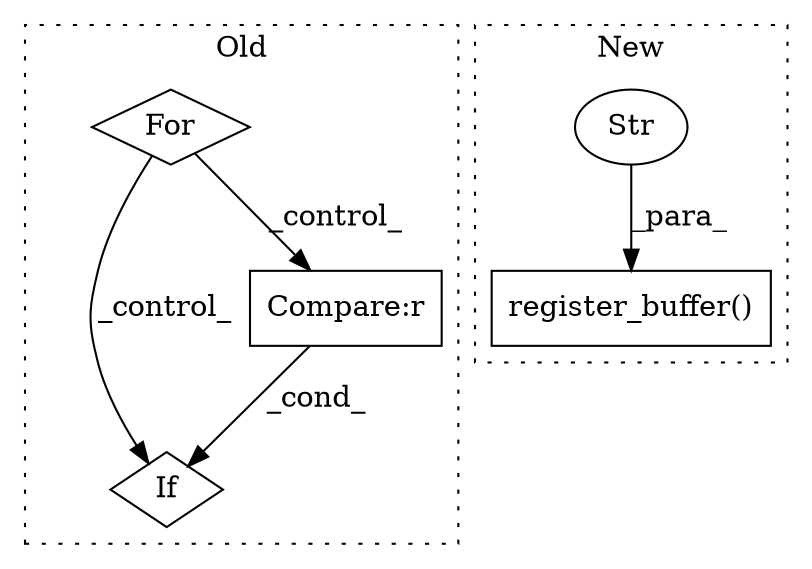 digraph G {
subgraph cluster0 {
1 [label="For" a="107" s="2450,2468" l="4,18" shape="diamond"];
3 [label="If" a="96" s="2817" l="3" shape="diamond"];
4 [label="Compare:r" a="40" s="2820" l="7" shape="box"];
label = "Old";
style="dotted";
}
subgraph cluster1 {
2 [label="register_buffer()" a="75" s="2838,2878" l="21,1" shape="box"];
5 [label="Str" a="66" s="2859" l="12" shape="ellipse"];
label = "New";
style="dotted";
}
1 -> 4 [label="_control_"];
1 -> 3 [label="_control_"];
4 -> 3 [label="_cond_"];
5 -> 2 [label="_para_"];
}